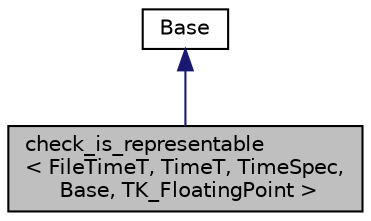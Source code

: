 digraph "check_is_representable&lt; FileTimeT, TimeT, TimeSpec, Base, TK_FloatingPoint &gt;"
{
  edge [fontname="Helvetica",fontsize="10",labelfontname="Helvetica",labelfontsize="10"];
  node [fontname="Helvetica",fontsize="10",shape=record];
  Node2 [label="check_is_representable\l\< FileTimeT, TimeT, TimeSpec,\l Base, TK_FloatingPoint \>",height=0.2,width=0.4,color="black", fillcolor="grey75", style="filled", fontcolor="black"];
  Node3 -> Node2 [dir="back",color="midnightblue",fontsize="10",style="solid"];
  Node3 [label="Base",height=0.2,width=0.4,color="black", fillcolor="white", style="filled",URL="$struct_base.html"];
}
